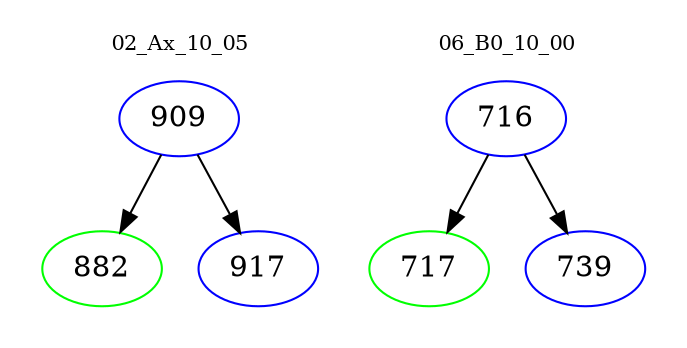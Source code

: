 digraph{
subgraph cluster_0 {
color = white
label = "02_Ax_10_05";
fontsize=10;
T0_909 [label="909", color="blue"]
T0_909 -> T0_882 [color="black"]
T0_882 [label="882", color="green"]
T0_909 -> T0_917 [color="black"]
T0_917 [label="917", color="blue"]
}
subgraph cluster_1 {
color = white
label = "06_B0_10_00";
fontsize=10;
T1_716 [label="716", color="blue"]
T1_716 -> T1_717 [color="black"]
T1_717 [label="717", color="green"]
T1_716 -> T1_739 [color="black"]
T1_739 [label="739", color="blue"]
}
}
